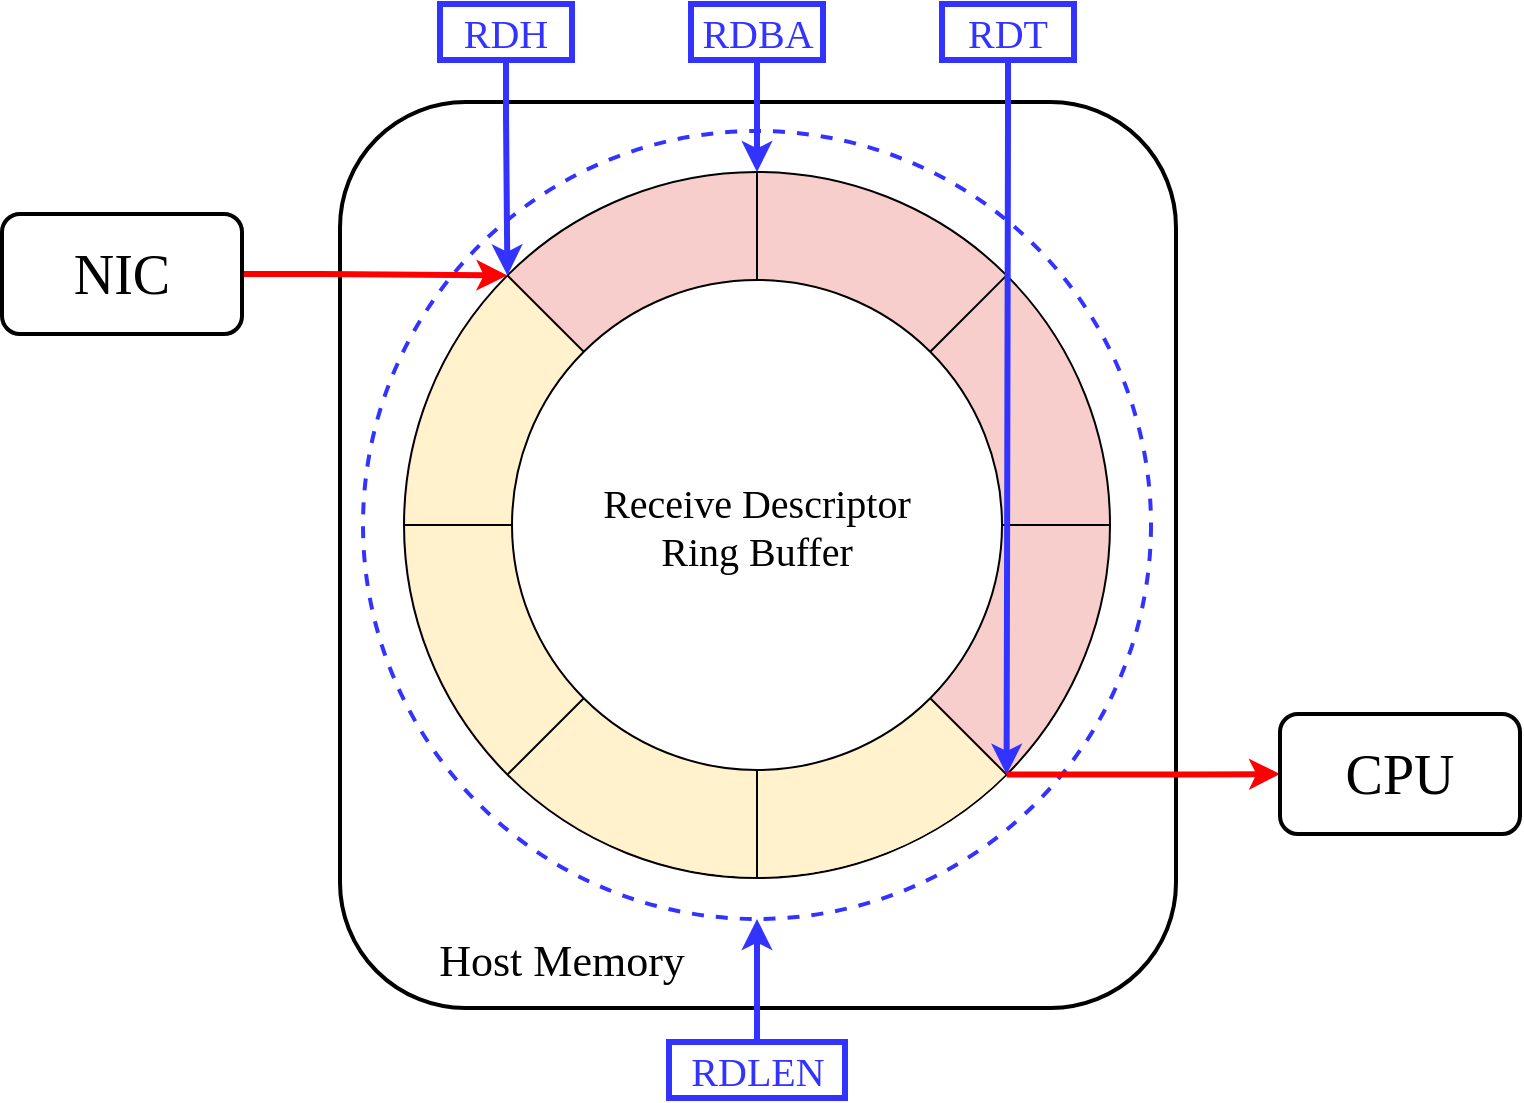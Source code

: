 <mxfile version="20.2.3" type="device"><diagram id="DDka1e4HRjGTmqvon1d5" name="第 1 页"><mxGraphModel dx="1504" dy="1025" grid="0" gridSize="10" guides="1" tooltips="1" connect="1" arrows="1" fold="1" page="0" pageScale="1" pageWidth="827" pageHeight="1169" math="0" shadow="0"><root><mxCell id="0"/><mxCell id="1" parent="0"/><mxCell id="EOvo08gstkpQBLsQs4Vb-27" value="" style="rounded=1;whiteSpace=wrap;html=1;fontFamily=Georgia;fontSize=20;fontColor=#3333FF;strokeColor=#000000;strokeWidth=2;fillColor=none;" parent="1" vertex="1"><mxGeometry x="76" y="182" width="418" height="453" as="geometry"/></mxCell><mxCell id="EOvo08gstkpQBLsQs4Vb-21" value="" style="ellipse;whiteSpace=wrap;html=1;aspect=fixed;fillColor=none;strokeColor=#3333FF;dashed=1;strokeWidth=2;" parent="1" vertex="1"><mxGeometry x="87.5" y="196.5" width="394" height="394" as="geometry"/></mxCell><mxCell id="EOvo08gstkpQBLsQs4Vb-1" value="" style="ellipse;whiteSpace=wrap;html=1;aspect=fixed;fillColor=#f8cecc;strokeColor=#000000;" parent="1" vertex="1"><mxGeometry x="108" y="217" width="353" height="353" as="geometry"/></mxCell><mxCell id="EOvo08gstkpQBLsQs4Vb-12" value="" style="verticalLabelPosition=bottom;verticalAlign=top;html=1;shape=mxgraph.basic.half_circle;strokeColor=none;rotation=45;fillColor=#fff2cc;" parent="1" vertex="1"><mxGeometry x="46.55" y="367.64" width="352" height="176" as="geometry"/></mxCell><mxCell id="EOvo08gstkpQBLsQs4Vb-2" value="" style="ellipse;whiteSpace=wrap;html=1;aspect=fixed;" parent="1" vertex="1"><mxGeometry x="162" y="271" width="245" height="245" as="geometry"/></mxCell><mxCell id="EOvo08gstkpQBLsQs4Vb-3" value="" style="endArrow=none;html=1;rounded=0;exitX=0;exitY=0.5;exitDx=0;exitDy=0;" parent="1" source="EOvo08gstkpQBLsQs4Vb-1" target="EOvo08gstkpQBLsQs4Vb-2" edge="1"><mxGeometry width="50" height="50" relative="1" as="geometry"><mxPoint x="292" y="384" as="sourcePoint"/><mxPoint x="342" y="334" as="targetPoint"/></mxGeometry></mxCell><mxCell id="EOvo08gstkpQBLsQs4Vb-4" value="" style="endArrow=none;html=1;rounded=0;exitX=0;exitY=0;exitDx=0;exitDy=0;entryX=0;entryY=0;entryDx=0;entryDy=0;" parent="1" source="EOvo08gstkpQBLsQs4Vb-1" target="EOvo08gstkpQBLsQs4Vb-2" edge="1"><mxGeometry width="50" height="50" relative="1" as="geometry"><mxPoint x="118" y="403.5" as="sourcePoint"/><mxPoint x="172" y="403.5" as="targetPoint"/></mxGeometry></mxCell><mxCell id="EOvo08gstkpQBLsQs4Vb-5" value="" style="endArrow=none;html=1;rounded=0;exitX=0.5;exitY=0;exitDx=0;exitDy=0;" parent="1" source="EOvo08gstkpQBLsQs4Vb-1" target="EOvo08gstkpQBLsQs4Vb-2" edge="1"><mxGeometry width="50" height="50" relative="1" as="geometry"><mxPoint x="169.696" y="278.696" as="sourcePoint"/><mxPoint x="207.879" y="316.879" as="targetPoint"/></mxGeometry></mxCell><mxCell id="EOvo08gstkpQBLsQs4Vb-6" value="" style="endArrow=none;html=1;rounded=0;exitX=1;exitY=0;exitDx=0;exitDy=0;entryX=1;entryY=0;entryDx=0;entryDy=0;" parent="1" source="EOvo08gstkpQBLsQs4Vb-1" target="EOvo08gstkpQBLsQs4Vb-2" edge="1"><mxGeometry width="50" height="50" relative="1" as="geometry"><mxPoint x="294.5" y="227" as="sourcePoint"/><mxPoint x="294.5" y="281" as="targetPoint"/></mxGeometry></mxCell><mxCell id="EOvo08gstkpQBLsQs4Vb-7" value="" style="endArrow=none;html=1;rounded=0;exitX=1;exitY=0.5;exitDx=0;exitDy=0;entryX=1;entryY=0.5;entryDx=0;entryDy=0;" parent="1" source="EOvo08gstkpQBLsQs4Vb-1" target="EOvo08gstkpQBLsQs4Vb-2" edge="1"><mxGeometry width="50" height="50" relative="1" as="geometry"><mxPoint x="419.304" y="278.696" as="sourcePoint"/><mxPoint x="381.121" y="316.879" as="targetPoint"/></mxGeometry></mxCell><mxCell id="EOvo08gstkpQBLsQs4Vb-8" value="" style="endArrow=none;html=1;rounded=0;entryX=1;entryY=1;entryDx=0;entryDy=0;" parent="1" source="EOvo08gstkpQBLsQs4Vb-1" target="EOvo08gstkpQBLsQs4Vb-2" edge="1"><mxGeometry width="50" height="50" relative="1" as="geometry"><mxPoint x="471" y="403.5" as="sourcePoint"/><mxPoint x="417" y="403.5" as="targetPoint"/></mxGeometry></mxCell><mxCell id="EOvo08gstkpQBLsQs4Vb-9" value="" style="endArrow=none;html=1;rounded=0;entryX=0.5;entryY=1;entryDx=0;entryDy=0;exitX=0.5;exitY=1;exitDx=0;exitDy=0;" parent="1" source="EOvo08gstkpQBLsQs4Vb-1" target="EOvo08gstkpQBLsQs4Vb-2" edge="1"><mxGeometry width="50" height="50" relative="1" as="geometry"><mxPoint x="419.304" y="528.304" as="sourcePoint"/><mxPoint x="381.121" y="490.121" as="targetPoint"/></mxGeometry></mxCell><mxCell id="EOvo08gstkpQBLsQs4Vb-10" value="" style="endArrow=none;html=1;rounded=0;entryX=0;entryY=1;entryDx=0;entryDy=0;" parent="1" source="EOvo08gstkpQBLsQs4Vb-1" target="EOvo08gstkpQBLsQs4Vb-2" edge="1"><mxGeometry width="50" height="50" relative="1" as="geometry"><mxPoint x="294.5" y="580" as="sourcePoint"/><mxPoint x="294.5" y="526" as="targetPoint"/></mxGeometry></mxCell><mxCell id="EOvo08gstkpQBLsQs4Vb-13" value="Receive Descriptor Ring Buffer" style="text;html=1;strokeColor=none;fillColor=none;align=center;verticalAlign=middle;whiteSpace=wrap;rounded=0;fontFamily=Georgia;fontSize=20;" parent="1" vertex="1"><mxGeometry x="192" y="378.5" width="185" height="30" as="geometry"/></mxCell><mxCell id="EOvo08gstkpQBLsQs4Vb-15" style="edgeStyle=orthogonalEdgeStyle;rounded=0;orthogonalLoop=1;jettySize=auto;html=1;entryX=0.5;entryY=0;entryDx=0;entryDy=0;fontFamily=Georgia;fontSize=20;strokeColor=#3333FF;strokeWidth=3;" parent="1" source="EOvo08gstkpQBLsQs4Vb-14" target="EOvo08gstkpQBLsQs4Vb-1" edge="1"><mxGeometry relative="1" as="geometry"/></mxCell><mxCell id="EOvo08gstkpQBLsQs4Vb-14" value="RDBA" style="rounded=0;whiteSpace=wrap;html=1;fontFamily=Georgia;fontSize=20;strokeColor=#3333FF;strokeWidth=3;fontColor=#3333FF;" parent="1" vertex="1"><mxGeometry x="251.5" y="133" width="66" height="28" as="geometry"/></mxCell><mxCell id="EOvo08gstkpQBLsQs4Vb-17" style="edgeStyle=orthogonalEdgeStyle;rounded=0;orthogonalLoop=1;jettySize=auto;html=1;entryX=0;entryY=0;entryDx=0;entryDy=0;fontFamily=Georgia;fontSize=20;strokeColor=#3333FF;strokeWidth=3;" parent="1" source="EOvo08gstkpQBLsQs4Vb-16" target="EOvo08gstkpQBLsQs4Vb-1" edge="1"><mxGeometry relative="1" as="geometry"/></mxCell><mxCell id="EOvo08gstkpQBLsQs4Vb-16" value="RDH" style="rounded=0;whiteSpace=wrap;html=1;fontFamily=Georgia;fontSize=20;strokeColor=#3333FF;strokeWidth=3;fontColor=#3333FF;" parent="1" vertex="1"><mxGeometry x="126" y="133" width="66" height="28" as="geometry"/></mxCell><mxCell id="EOvo08gstkpQBLsQs4Vb-19" style="edgeStyle=orthogonalEdgeStyle;rounded=0;orthogonalLoop=1;jettySize=auto;html=1;entryX=1;entryY=1;entryDx=0;entryDy=0;fontFamily=Georgia;fontSize=20;strokeColor=#3333FF;strokeWidth=3;" parent="1" source="EOvo08gstkpQBLsQs4Vb-18" target="EOvo08gstkpQBLsQs4Vb-1" edge="1"><mxGeometry relative="1" as="geometry"/></mxCell><mxCell id="EOvo08gstkpQBLsQs4Vb-18" value="RDT" style="rounded=0;whiteSpace=wrap;html=1;fontFamily=Georgia;fontSize=20;strokeColor=#3333FF;strokeWidth=3;fontColor=#3333FF;" parent="1" vertex="1"><mxGeometry x="377" y="133" width="66" height="28" as="geometry"/></mxCell><mxCell id="EOvo08gstkpQBLsQs4Vb-22" style="edgeStyle=orthogonalEdgeStyle;rounded=0;orthogonalLoop=1;jettySize=auto;html=1;entryX=0.5;entryY=1;entryDx=0;entryDy=0;fontFamily=Georgia;fontSize=20;fontColor=#3333FF;strokeColor=#3333FF;strokeWidth=3;" parent="1" source="EOvo08gstkpQBLsQs4Vb-20" target="EOvo08gstkpQBLsQs4Vb-21" edge="1"><mxGeometry relative="1" as="geometry"/></mxCell><mxCell id="EOvo08gstkpQBLsQs4Vb-20" value="RDLEN" style="rounded=0;whiteSpace=wrap;html=1;fontFamily=Georgia;fontSize=20;strokeColor=#3333FF;strokeWidth=3;fontColor=#3333FF;" parent="1" vertex="1"><mxGeometry x="240.5" y="652" width="88" height="28" as="geometry"/></mxCell><mxCell id="EOvo08gstkpQBLsQs4Vb-24" style="edgeStyle=orthogonalEdgeStyle;rounded=0;orthogonalLoop=1;jettySize=auto;html=1;fontFamily=Georgia;fontSize=28;fontColor=#000000;strokeColor=#FF0000;strokeWidth=3;entryX=0;entryY=0;entryDx=0;entryDy=0;" parent="1" source="EOvo08gstkpQBLsQs4Vb-23" target="EOvo08gstkpQBLsQs4Vb-1" edge="1"><mxGeometry relative="1" as="geometry"><mxPoint x="137" y="269" as="targetPoint"/></mxGeometry></mxCell><mxCell id="EOvo08gstkpQBLsQs4Vb-23" value="&lt;font style=&quot;font-size: 28px;&quot; color=&quot;#000000&quot;&gt;NIC&lt;/font&gt;" style="rounded=1;whiteSpace=wrap;html=1;fontFamily=Georgia;fontSize=20;fontColor=#3333FF;strokeColor=#000000;strokeWidth=2;fillColor=none;" parent="1" vertex="1"><mxGeometry x="-93" y="238" width="120" height="60" as="geometry"/></mxCell><mxCell id="EOvo08gstkpQBLsQs4Vb-26" style="edgeStyle=orthogonalEdgeStyle;rounded=0;orthogonalLoop=1;jettySize=auto;html=1;fontFamily=Georgia;fontSize=28;fontColor=#000000;strokeColor=#FF0000;strokeWidth=3;exitX=1;exitY=1;exitDx=0;exitDy=0;" parent="1" source="EOvo08gstkpQBLsQs4Vb-1" target="EOvo08gstkpQBLsQs4Vb-25" edge="1"><mxGeometry relative="1" as="geometry"/></mxCell><mxCell id="EOvo08gstkpQBLsQs4Vb-25" value="&lt;font style=&quot;font-size: 28px;&quot; color=&quot;#000000&quot;&gt;CPU&lt;/font&gt;" style="rounded=1;whiteSpace=wrap;html=1;fontFamily=Georgia;fontSize=20;fontColor=#3333FF;strokeColor=#000000;strokeWidth=2;fillColor=none;" parent="1" vertex="1"><mxGeometry x="546" y="488" width="120" height="60" as="geometry"/></mxCell><mxCell id="EOvo08gstkpQBLsQs4Vb-28" value="Host Memory" style="text;html=1;strokeColor=none;fillColor=none;align=center;verticalAlign=middle;whiteSpace=wrap;rounded=0;fontFamily=Georgia;fontSize=22;fontColor=#000000;" parent="1" vertex="1"><mxGeometry x="96" y="597" width="182" height="30" as="geometry"/></mxCell></root></mxGraphModel></diagram></mxfile>